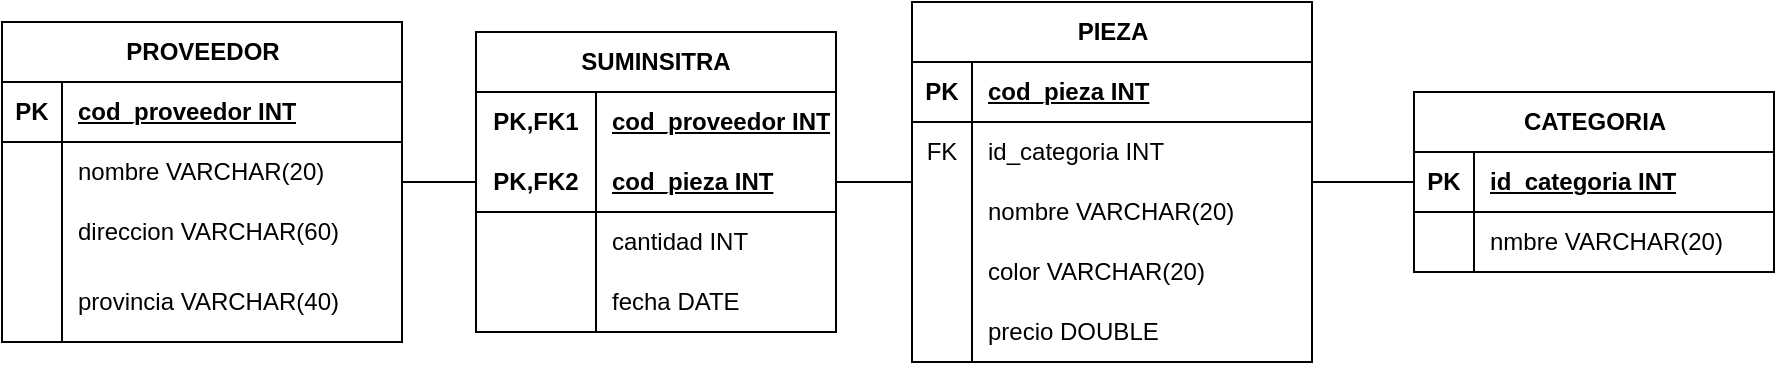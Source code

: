 <mxfile version="22.0.3" type="device">
  <diagram name="Página-1" id="Ftj0Lauzb8Ck5bZlQdzt">
    <mxGraphModel dx="1290" dy="669" grid="0" gridSize="10" guides="1" tooltips="1" connect="1" arrows="1" fold="1" page="1" pageScale="1" pageWidth="1169" pageHeight="827" math="0" shadow="0">
      <root>
        <mxCell id="0" />
        <mxCell id="1" parent="0" />
        <mxCell id="c6yaK6RTVD_L0OOF_MPH-1" value="PROVEEDOR" style="shape=table;startSize=30;container=1;collapsible=1;childLayout=tableLayout;fixedRows=1;rowLines=0;fontStyle=1;align=center;resizeLast=1;html=1;" vertex="1" parent="1">
          <mxGeometry x="142" y="131" width="200" height="160" as="geometry" />
        </mxCell>
        <mxCell id="c6yaK6RTVD_L0OOF_MPH-2" value="" style="shape=tableRow;horizontal=0;startSize=0;swimlaneHead=0;swimlaneBody=0;fillColor=none;collapsible=0;dropTarget=0;points=[[0,0.5],[1,0.5]];portConstraint=eastwest;top=0;left=0;right=0;bottom=1;" vertex="1" parent="c6yaK6RTVD_L0OOF_MPH-1">
          <mxGeometry y="30" width="200" height="30" as="geometry" />
        </mxCell>
        <mxCell id="c6yaK6RTVD_L0OOF_MPH-3" value="PK" style="shape=partialRectangle;connectable=0;fillColor=none;top=0;left=0;bottom=0;right=0;fontStyle=1;overflow=hidden;whiteSpace=wrap;html=1;" vertex="1" parent="c6yaK6RTVD_L0OOF_MPH-2">
          <mxGeometry width="30" height="30" as="geometry">
            <mxRectangle width="30" height="30" as="alternateBounds" />
          </mxGeometry>
        </mxCell>
        <mxCell id="c6yaK6RTVD_L0OOF_MPH-4" value="cod_proveedor INT" style="shape=partialRectangle;connectable=0;fillColor=none;top=0;left=0;bottom=0;right=0;align=left;spacingLeft=6;fontStyle=5;overflow=hidden;whiteSpace=wrap;html=1;" vertex="1" parent="c6yaK6RTVD_L0OOF_MPH-2">
          <mxGeometry x="30" width="170" height="30" as="geometry">
            <mxRectangle width="170" height="30" as="alternateBounds" />
          </mxGeometry>
        </mxCell>
        <mxCell id="c6yaK6RTVD_L0OOF_MPH-5" value="" style="shape=tableRow;horizontal=0;startSize=0;swimlaneHead=0;swimlaneBody=0;fillColor=none;collapsible=0;dropTarget=0;points=[[0,0.5],[1,0.5]];portConstraint=eastwest;top=0;left=0;right=0;bottom=0;" vertex="1" parent="c6yaK6RTVD_L0OOF_MPH-1">
          <mxGeometry y="60" width="200" height="30" as="geometry" />
        </mxCell>
        <mxCell id="c6yaK6RTVD_L0OOF_MPH-6" value="" style="shape=partialRectangle;connectable=0;fillColor=none;top=0;left=0;bottom=0;right=0;editable=1;overflow=hidden;whiteSpace=wrap;html=1;" vertex="1" parent="c6yaK6RTVD_L0OOF_MPH-5">
          <mxGeometry width="30" height="30" as="geometry">
            <mxRectangle width="30" height="30" as="alternateBounds" />
          </mxGeometry>
        </mxCell>
        <mxCell id="c6yaK6RTVD_L0OOF_MPH-7" value="nombre VARCHAR(20)" style="shape=partialRectangle;connectable=0;fillColor=none;top=0;left=0;bottom=0;right=0;align=left;spacingLeft=6;overflow=hidden;whiteSpace=wrap;html=1;" vertex="1" parent="c6yaK6RTVD_L0OOF_MPH-5">
          <mxGeometry x="30" width="170" height="30" as="geometry">
            <mxRectangle width="170" height="30" as="alternateBounds" />
          </mxGeometry>
        </mxCell>
        <mxCell id="c6yaK6RTVD_L0OOF_MPH-8" value="" style="shape=tableRow;horizontal=0;startSize=0;swimlaneHead=0;swimlaneBody=0;fillColor=none;collapsible=0;dropTarget=0;points=[[0,0.5],[1,0.5]];portConstraint=eastwest;top=0;left=0;right=0;bottom=0;" vertex="1" parent="c6yaK6RTVD_L0OOF_MPH-1">
          <mxGeometry y="90" width="200" height="30" as="geometry" />
        </mxCell>
        <mxCell id="c6yaK6RTVD_L0OOF_MPH-9" value="" style="shape=partialRectangle;connectable=0;fillColor=none;top=0;left=0;bottom=0;right=0;editable=1;overflow=hidden;whiteSpace=wrap;html=1;" vertex="1" parent="c6yaK6RTVD_L0OOF_MPH-8">
          <mxGeometry width="30" height="30" as="geometry">
            <mxRectangle width="30" height="30" as="alternateBounds" />
          </mxGeometry>
        </mxCell>
        <mxCell id="c6yaK6RTVD_L0OOF_MPH-10" value="direccion VARCHAR(60)" style="shape=partialRectangle;connectable=0;fillColor=none;top=0;left=0;bottom=0;right=0;align=left;spacingLeft=6;overflow=hidden;whiteSpace=wrap;html=1;" vertex="1" parent="c6yaK6RTVD_L0OOF_MPH-8">
          <mxGeometry x="30" width="170" height="30" as="geometry">
            <mxRectangle width="170" height="30" as="alternateBounds" />
          </mxGeometry>
        </mxCell>
        <mxCell id="c6yaK6RTVD_L0OOF_MPH-11" value="" style="shape=tableRow;horizontal=0;startSize=0;swimlaneHead=0;swimlaneBody=0;fillColor=none;collapsible=0;dropTarget=0;points=[[0,0.5],[1,0.5]];portConstraint=eastwest;top=0;left=0;right=0;bottom=0;" vertex="1" parent="c6yaK6RTVD_L0OOF_MPH-1">
          <mxGeometry y="120" width="200" height="40" as="geometry" />
        </mxCell>
        <mxCell id="c6yaK6RTVD_L0OOF_MPH-12" value="" style="shape=partialRectangle;connectable=0;fillColor=none;top=0;left=0;bottom=0;right=0;editable=1;overflow=hidden;whiteSpace=wrap;html=1;" vertex="1" parent="c6yaK6RTVD_L0OOF_MPH-11">
          <mxGeometry width="30" height="40" as="geometry">
            <mxRectangle width="30" height="40" as="alternateBounds" />
          </mxGeometry>
        </mxCell>
        <mxCell id="c6yaK6RTVD_L0OOF_MPH-13" value="provincia VARCHAR(40)" style="shape=partialRectangle;connectable=0;fillColor=none;top=0;left=0;bottom=0;right=0;align=left;spacingLeft=6;overflow=hidden;whiteSpace=wrap;html=1;" vertex="1" parent="c6yaK6RTVD_L0OOF_MPH-11">
          <mxGeometry x="30" width="170" height="40" as="geometry">
            <mxRectangle width="170" height="40" as="alternateBounds" />
          </mxGeometry>
        </mxCell>
        <mxCell id="c6yaK6RTVD_L0OOF_MPH-14" value="PIEZA" style="shape=table;startSize=30;container=1;collapsible=1;childLayout=tableLayout;fixedRows=1;rowLines=0;fontStyle=1;align=center;resizeLast=1;html=1;" vertex="1" parent="1">
          <mxGeometry x="597" y="121" width="200" height="180" as="geometry" />
        </mxCell>
        <mxCell id="c6yaK6RTVD_L0OOF_MPH-15" value="" style="shape=tableRow;horizontal=0;startSize=0;swimlaneHead=0;swimlaneBody=0;fillColor=none;collapsible=0;dropTarget=0;points=[[0,0.5],[1,0.5]];portConstraint=eastwest;top=0;left=0;right=0;bottom=1;" vertex="1" parent="c6yaK6RTVD_L0OOF_MPH-14">
          <mxGeometry y="30" width="200" height="30" as="geometry" />
        </mxCell>
        <mxCell id="c6yaK6RTVD_L0OOF_MPH-16" value="PK" style="shape=partialRectangle;connectable=0;fillColor=none;top=0;left=0;bottom=0;right=0;fontStyle=1;overflow=hidden;whiteSpace=wrap;html=1;" vertex="1" parent="c6yaK6RTVD_L0OOF_MPH-15">
          <mxGeometry width="30" height="30" as="geometry">
            <mxRectangle width="30" height="30" as="alternateBounds" />
          </mxGeometry>
        </mxCell>
        <mxCell id="c6yaK6RTVD_L0OOF_MPH-17" value="cod_pieza INT" style="shape=partialRectangle;connectable=0;fillColor=none;top=0;left=0;bottom=0;right=0;align=left;spacingLeft=6;fontStyle=5;overflow=hidden;whiteSpace=wrap;html=1;" vertex="1" parent="c6yaK6RTVD_L0OOF_MPH-15">
          <mxGeometry x="30" width="170" height="30" as="geometry">
            <mxRectangle width="170" height="30" as="alternateBounds" />
          </mxGeometry>
        </mxCell>
        <mxCell id="c6yaK6RTVD_L0OOF_MPH-27" value="" style="shape=tableRow;horizontal=0;startSize=0;swimlaneHead=0;swimlaneBody=0;fillColor=none;collapsible=0;dropTarget=0;points=[[0,0.5],[1,0.5]];portConstraint=eastwest;top=0;left=0;right=0;bottom=0;" vertex="1" parent="c6yaK6RTVD_L0OOF_MPH-14">
          <mxGeometry y="60" width="200" height="30" as="geometry" />
        </mxCell>
        <mxCell id="c6yaK6RTVD_L0OOF_MPH-28" value="FK" style="shape=partialRectangle;connectable=0;fillColor=none;top=0;left=0;bottom=0;right=0;fontStyle=0;overflow=hidden;whiteSpace=wrap;html=1;" vertex="1" parent="c6yaK6RTVD_L0OOF_MPH-27">
          <mxGeometry width="30" height="30" as="geometry">
            <mxRectangle width="30" height="30" as="alternateBounds" />
          </mxGeometry>
        </mxCell>
        <mxCell id="c6yaK6RTVD_L0OOF_MPH-29" value="id_categoria INT" style="shape=partialRectangle;connectable=0;fillColor=none;top=0;left=0;bottom=0;right=0;align=left;spacingLeft=6;fontStyle=0;overflow=hidden;whiteSpace=wrap;html=1;" vertex="1" parent="c6yaK6RTVD_L0OOF_MPH-27">
          <mxGeometry x="30" width="170" height="30" as="geometry">
            <mxRectangle width="170" height="30" as="alternateBounds" />
          </mxGeometry>
        </mxCell>
        <mxCell id="c6yaK6RTVD_L0OOF_MPH-18" value="" style="shape=tableRow;horizontal=0;startSize=0;swimlaneHead=0;swimlaneBody=0;fillColor=none;collapsible=0;dropTarget=0;points=[[0,0.5],[1,0.5]];portConstraint=eastwest;top=0;left=0;right=0;bottom=0;" vertex="1" parent="c6yaK6RTVD_L0OOF_MPH-14">
          <mxGeometry y="90" width="200" height="30" as="geometry" />
        </mxCell>
        <mxCell id="c6yaK6RTVD_L0OOF_MPH-19" value="" style="shape=partialRectangle;connectable=0;fillColor=none;top=0;left=0;bottom=0;right=0;editable=1;overflow=hidden;whiteSpace=wrap;html=1;" vertex="1" parent="c6yaK6RTVD_L0OOF_MPH-18">
          <mxGeometry width="30" height="30" as="geometry">
            <mxRectangle width="30" height="30" as="alternateBounds" />
          </mxGeometry>
        </mxCell>
        <mxCell id="c6yaK6RTVD_L0OOF_MPH-20" value="nombre VARCHAR(20)" style="shape=partialRectangle;connectable=0;fillColor=none;top=0;left=0;bottom=0;right=0;align=left;spacingLeft=6;overflow=hidden;whiteSpace=wrap;html=1;" vertex="1" parent="c6yaK6RTVD_L0OOF_MPH-18">
          <mxGeometry x="30" width="170" height="30" as="geometry">
            <mxRectangle width="170" height="30" as="alternateBounds" />
          </mxGeometry>
        </mxCell>
        <mxCell id="c6yaK6RTVD_L0OOF_MPH-21" value="" style="shape=tableRow;horizontal=0;startSize=0;swimlaneHead=0;swimlaneBody=0;fillColor=none;collapsible=0;dropTarget=0;points=[[0,0.5],[1,0.5]];portConstraint=eastwest;top=0;left=0;right=0;bottom=0;" vertex="1" parent="c6yaK6RTVD_L0OOF_MPH-14">
          <mxGeometry y="120" width="200" height="30" as="geometry" />
        </mxCell>
        <mxCell id="c6yaK6RTVD_L0OOF_MPH-22" value="" style="shape=partialRectangle;connectable=0;fillColor=none;top=0;left=0;bottom=0;right=0;editable=1;overflow=hidden;whiteSpace=wrap;html=1;" vertex="1" parent="c6yaK6RTVD_L0OOF_MPH-21">
          <mxGeometry width="30" height="30" as="geometry">
            <mxRectangle width="30" height="30" as="alternateBounds" />
          </mxGeometry>
        </mxCell>
        <mxCell id="c6yaK6RTVD_L0OOF_MPH-23" value="color VARCHAR(20)" style="shape=partialRectangle;connectable=0;fillColor=none;top=0;left=0;bottom=0;right=0;align=left;spacingLeft=6;overflow=hidden;whiteSpace=wrap;html=1;" vertex="1" parent="c6yaK6RTVD_L0OOF_MPH-21">
          <mxGeometry x="30" width="170" height="30" as="geometry">
            <mxRectangle width="170" height="30" as="alternateBounds" />
          </mxGeometry>
        </mxCell>
        <mxCell id="c6yaK6RTVD_L0OOF_MPH-24" value="" style="shape=tableRow;horizontal=0;startSize=0;swimlaneHead=0;swimlaneBody=0;fillColor=none;collapsible=0;dropTarget=0;points=[[0,0.5],[1,0.5]];portConstraint=eastwest;top=0;left=0;right=0;bottom=0;" vertex="1" parent="c6yaK6RTVD_L0OOF_MPH-14">
          <mxGeometry y="150" width="200" height="30" as="geometry" />
        </mxCell>
        <mxCell id="c6yaK6RTVD_L0OOF_MPH-25" value="" style="shape=partialRectangle;connectable=0;fillColor=none;top=0;left=0;bottom=0;right=0;editable=1;overflow=hidden;whiteSpace=wrap;html=1;" vertex="1" parent="c6yaK6RTVD_L0OOF_MPH-24">
          <mxGeometry width="30" height="30" as="geometry">
            <mxRectangle width="30" height="30" as="alternateBounds" />
          </mxGeometry>
        </mxCell>
        <mxCell id="c6yaK6RTVD_L0OOF_MPH-26" value="precio DOUBLE" style="shape=partialRectangle;connectable=0;fillColor=none;top=0;left=0;bottom=0;right=0;align=left;spacingLeft=6;overflow=hidden;whiteSpace=wrap;html=1;" vertex="1" parent="c6yaK6RTVD_L0OOF_MPH-24">
          <mxGeometry x="30" width="170" height="30" as="geometry">
            <mxRectangle width="170" height="30" as="alternateBounds" />
          </mxGeometry>
        </mxCell>
        <mxCell id="c6yaK6RTVD_L0OOF_MPH-30" value="SUMINSITRA" style="shape=table;startSize=30;container=1;collapsible=1;childLayout=tableLayout;fixedRows=1;rowLines=0;fontStyle=1;align=center;resizeLast=1;html=1;whiteSpace=wrap;" vertex="1" parent="1">
          <mxGeometry x="379" y="136" width="180" height="150" as="geometry" />
        </mxCell>
        <mxCell id="c6yaK6RTVD_L0OOF_MPH-31" value="" style="shape=tableRow;horizontal=0;startSize=0;swimlaneHead=0;swimlaneBody=0;fillColor=none;collapsible=0;dropTarget=0;points=[[0,0.5],[1,0.5]];portConstraint=eastwest;top=0;left=0;right=0;bottom=0;html=1;" vertex="1" parent="c6yaK6RTVD_L0OOF_MPH-30">
          <mxGeometry y="30" width="180" height="30" as="geometry" />
        </mxCell>
        <mxCell id="c6yaK6RTVD_L0OOF_MPH-32" value="PK,FK1" style="shape=partialRectangle;connectable=0;fillColor=none;top=0;left=0;bottom=0;right=0;fontStyle=1;overflow=hidden;html=1;whiteSpace=wrap;" vertex="1" parent="c6yaK6RTVD_L0OOF_MPH-31">
          <mxGeometry width="60" height="30" as="geometry">
            <mxRectangle width="60" height="30" as="alternateBounds" />
          </mxGeometry>
        </mxCell>
        <mxCell id="c6yaK6RTVD_L0OOF_MPH-33" value="cod_proveedor INT" style="shape=partialRectangle;connectable=0;fillColor=none;top=0;left=0;bottom=0;right=0;align=left;spacingLeft=6;fontStyle=5;overflow=hidden;html=1;whiteSpace=wrap;" vertex="1" parent="c6yaK6RTVD_L0OOF_MPH-31">
          <mxGeometry x="60" width="120" height="30" as="geometry">
            <mxRectangle width="120" height="30" as="alternateBounds" />
          </mxGeometry>
        </mxCell>
        <mxCell id="c6yaK6RTVD_L0OOF_MPH-34" value="" style="shape=tableRow;horizontal=0;startSize=0;swimlaneHead=0;swimlaneBody=0;fillColor=none;collapsible=0;dropTarget=0;points=[[0,0.5],[1,0.5]];portConstraint=eastwest;top=0;left=0;right=0;bottom=1;html=1;" vertex="1" parent="c6yaK6RTVD_L0OOF_MPH-30">
          <mxGeometry y="60" width="180" height="30" as="geometry" />
        </mxCell>
        <mxCell id="c6yaK6RTVD_L0OOF_MPH-35" value="PK,FK2" style="shape=partialRectangle;connectable=0;fillColor=none;top=0;left=0;bottom=0;right=0;fontStyle=1;overflow=hidden;html=1;whiteSpace=wrap;" vertex="1" parent="c6yaK6RTVD_L0OOF_MPH-34">
          <mxGeometry width="60" height="30" as="geometry">
            <mxRectangle width="60" height="30" as="alternateBounds" />
          </mxGeometry>
        </mxCell>
        <mxCell id="c6yaK6RTVD_L0OOF_MPH-36" value="cod_pieza INT" style="shape=partialRectangle;connectable=0;fillColor=none;top=0;left=0;bottom=0;right=0;align=left;spacingLeft=6;fontStyle=5;overflow=hidden;html=1;whiteSpace=wrap;" vertex="1" parent="c6yaK6RTVD_L0OOF_MPH-34">
          <mxGeometry x="60" width="120" height="30" as="geometry">
            <mxRectangle width="120" height="30" as="alternateBounds" />
          </mxGeometry>
        </mxCell>
        <mxCell id="c6yaK6RTVD_L0OOF_MPH-37" value="" style="shape=tableRow;horizontal=0;startSize=0;swimlaneHead=0;swimlaneBody=0;fillColor=none;collapsible=0;dropTarget=0;points=[[0,0.5],[1,0.5]];portConstraint=eastwest;top=0;left=0;right=0;bottom=0;html=1;" vertex="1" parent="c6yaK6RTVD_L0OOF_MPH-30">
          <mxGeometry y="90" width="180" height="30" as="geometry" />
        </mxCell>
        <mxCell id="c6yaK6RTVD_L0OOF_MPH-38" value="" style="shape=partialRectangle;connectable=0;fillColor=none;top=0;left=0;bottom=0;right=0;editable=1;overflow=hidden;html=1;whiteSpace=wrap;" vertex="1" parent="c6yaK6RTVD_L0OOF_MPH-37">
          <mxGeometry width="60" height="30" as="geometry">
            <mxRectangle width="60" height="30" as="alternateBounds" />
          </mxGeometry>
        </mxCell>
        <mxCell id="c6yaK6RTVD_L0OOF_MPH-39" value="cantidad INT" style="shape=partialRectangle;connectable=0;fillColor=none;top=0;left=0;bottom=0;right=0;align=left;spacingLeft=6;overflow=hidden;html=1;whiteSpace=wrap;" vertex="1" parent="c6yaK6RTVD_L0OOF_MPH-37">
          <mxGeometry x="60" width="120" height="30" as="geometry">
            <mxRectangle width="120" height="30" as="alternateBounds" />
          </mxGeometry>
        </mxCell>
        <mxCell id="c6yaK6RTVD_L0OOF_MPH-40" value="" style="shape=tableRow;horizontal=0;startSize=0;swimlaneHead=0;swimlaneBody=0;fillColor=none;collapsible=0;dropTarget=0;points=[[0,0.5],[1,0.5]];portConstraint=eastwest;top=0;left=0;right=0;bottom=0;html=1;" vertex="1" parent="c6yaK6RTVD_L0OOF_MPH-30">
          <mxGeometry y="120" width="180" height="30" as="geometry" />
        </mxCell>
        <mxCell id="c6yaK6RTVD_L0OOF_MPH-41" value="" style="shape=partialRectangle;connectable=0;fillColor=none;top=0;left=0;bottom=0;right=0;editable=1;overflow=hidden;html=1;whiteSpace=wrap;" vertex="1" parent="c6yaK6RTVD_L0OOF_MPH-40">
          <mxGeometry width="60" height="30" as="geometry">
            <mxRectangle width="60" height="30" as="alternateBounds" />
          </mxGeometry>
        </mxCell>
        <mxCell id="c6yaK6RTVD_L0OOF_MPH-42" value="fecha DATE" style="shape=partialRectangle;connectable=0;fillColor=none;top=0;left=0;bottom=0;right=0;align=left;spacingLeft=6;overflow=hidden;html=1;whiteSpace=wrap;" vertex="1" parent="c6yaK6RTVD_L0OOF_MPH-40">
          <mxGeometry x="60" width="120" height="30" as="geometry">
            <mxRectangle width="120" height="30" as="alternateBounds" />
          </mxGeometry>
        </mxCell>
        <mxCell id="c6yaK6RTVD_L0OOF_MPH-43" value="" style="endArrow=none;html=1;rounded=0;" edge="1" parent="1" source="c6yaK6RTVD_L0OOF_MPH-1" target="c6yaK6RTVD_L0OOF_MPH-30">
          <mxGeometry relative="1" as="geometry">
            <mxPoint x="646" y="318" as="sourcePoint" />
            <mxPoint x="806" y="318" as="targetPoint" />
          </mxGeometry>
        </mxCell>
        <mxCell id="c6yaK6RTVD_L0OOF_MPH-44" value="" style="endArrow=none;html=1;rounded=0;" edge="1" parent="1" source="c6yaK6RTVD_L0OOF_MPH-30" target="c6yaK6RTVD_L0OOF_MPH-14">
          <mxGeometry relative="1" as="geometry">
            <mxPoint x="646" y="318" as="sourcePoint" />
            <mxPoint x="806" y="318" as="targetPoint" />
          </mxGeometry>
        </mxCell>
        <mxCell id="c6yaK6RTVD_L0OOF_MPH-45" value="CATEGORIA" style="shape=table;startSize=30;container=1;collapsible=1;childLayout=tableLayout;fixedRows=1;rowLines=0;fontStyle=1;align=center;resizeLast=1;html=1;" vertex="1" parent="1">
          <mxGeometry x="848" y="166" width="180" height="90" as="geometry" />
        </mxCell>
        <mxCell id="c6yaK6RTVD_L0OOF_MPH-46" value="" style="shape=tableRow;horizontal=0;startSize=0;swimlaneHead=0;swimlaneBody=0;fillColor=none;collapsible=0;dropTarget=0;points=[[0,0.5],[1,0.5]];portConstraint=eastwest;top=0;left=0;right=0;bottom=1;" vertex="1" parent="c6yaK6RTVD_L0OOF_MPH-45">
          <mxGeometry y="30" width="180" height="30" as="geometry" />
        </mxCell>
        <mxCell id="c6yaK6RTVD_L0OOF_MPH-47" value="PK" style="shape=partialRectangle;connectable=0;fillColor=none;top=0;left=0;bottom=0;right=0;fontStyle=1;overflow=hidden;whiteSpace=wrap;html=1;" vertex="1" parent="c6yaK6RTVD_L0OOF_MPH-46">
          <mxGeometry width="30" height="30" as="geometry">
            <mxRectangle width="30" height="30" as="alternateBounds" />
          </mxGeometry>
        </mxCell>
        <mxCell id="c6yaK6RTVD_L0OOF_MPH-48" value="id_categoria INT" style="shape=partialRectangle;connectable=0;fillColor=none;top=0;left=0;bottom=0;right=0;align=left;spacingLeft=6;fontStyle=5;overflow=hidden;whiteSpace=wrap;html=1;" vertex="1" parent="c6yaK6RTVD_L0OOF_MPH-46">
          <mxGeometry x="30" width="150" height="30" as="geometry">
            <mxRectangle width="150" height="30" as="alternateBounds" />
          </mxGeometry>
        </mxCell>
        <mxCell id="c6yaK6RTVD_L0OOF_MPH-49" value="" style="shape=tableRow;horizontal=0;startSize=0;swimlaneHead=0;swimlaneBody=0;fillColor=none;collapsible=0;dropTarget=0;points=[[0,0.5],[1,0.5]];portConstraint=eastwest;top=0;left=0;right=0;bottom=0;" vertex="1" parent="c6yaK6RTVD_L0OOF_MPH-45">
          <mxGeometry y="60" width="180" height="30" as="geometry" />
        </mxCell>
        <mxCell id="c6yaK6RTVD_L0OOF_MPH-50" value="" style="shape=partialRectangle;connectable=0;fillColor=none;top=0;left=0;bottom=0;right=0;editable=1;overflow=hidden;whiteSpace=wrap;html=1;" vertex="1" parent="c6yaK6RTVD_L0OOF_MPH-49">
          <mxGeometry width="30" height="30" as="geometry">
            <mxRectangle width="30" height="30" as="alternateBounds" />
          </mxGeometry>
        </mxCell>
        <mxCell id="c6yaK6RTVD_L0OOF_MPH-51" value="nmbre VARCHAR(20)" style="shape=partialRectangle;connectable=0;fillColor=none;top=0;left=0;bottom=0;right=0;align=left;spacingLeft=6;overflow=hidden;whiteSpace=wrap;html=1;" vertex="1" parent="c6yaK6RTVD_L0OOF_MPH-49">
          <mxGeometry x="30" width="150" height="30" as="geometry">
            <mxRectangle width="150" height="30" as="alternateBounds" />
          </mxGeometry>
        </mxCell>
        <mxCell id="c6yaK6RTVD_L0OOF_MPH-58" value="" style="endArrow=none;html=1;rounded=0;" edge="1" parent="1" source="c6yaK6RTVD_L0OOF_MPH-14" target="c6yaK6RTVD_L0OOF_MPH-45">
          <mxGeometry relative="1" as="geometry">
            <mxPoint x="688" y="319" as="sourcePoint" />
            <mxPoint x="848" y="319" as="targetPoint" />
          </mxGeometry>
        </mxCell>
      </root>
    </mxGraphModel>
  </diagram>
</mxfile>
